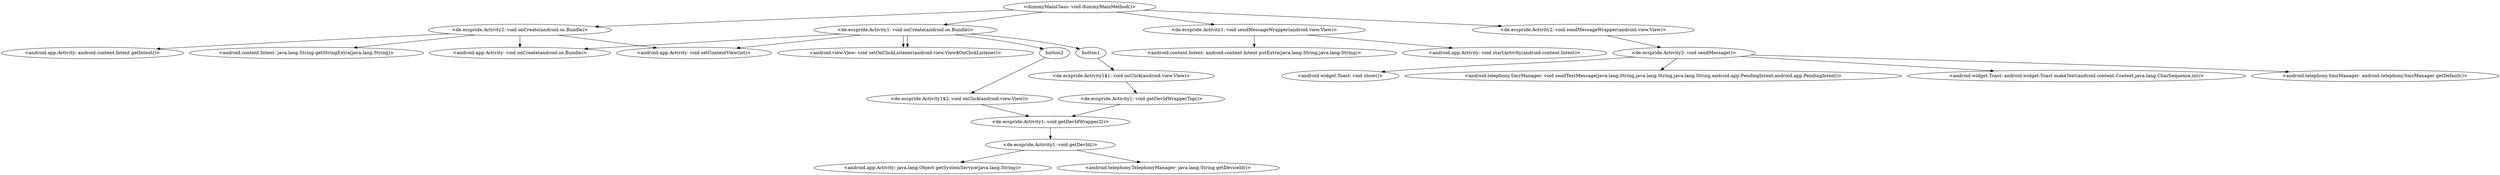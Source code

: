 digraph "callgraph" {
    "<dummyMainClass: void dummyMainMethod()>"
    "<de.ecspride.Activity1: void onCreate(android.os.Bundle)>"
    "<dummyMainClass: void dummyMainMethod()>"->"<de.ecspride.Activity1: void onCreate(android.os.Bundle)>";
    "<de.ecspride.Activity1: void sendMessageWrapper(android.view.View)>"
    "<dummyMainClass: void dummyMainMethod()>"->"<de.ecspride.Activity1: void sendMessageWrapper(android.view.View)>";
    "<de.ecspride.Activity1$2: void onClick(android.view.View)>"
    "<de.ecspride.Activity1$1: void onClick(android.view.View)>"
    "<de.ecspride.Activity2: void onCreate(android.os.Bundle)>"
    "<dummyMainClass: void dummyMainMethod()>"->"<de.ecspride.Activity2: void onCreate(android.os.Bundle)>";
    "<de.ecspride.Activity2: void sendMessageWrapper(android.view.View)>"
    "<dummyMainClass: void dummyMainMethod()>"->"<de.ecspride.Activity2: void sendMessageWrapper(android.view.View)>";
    "<android.app.Activity: void onCreate(android.os.Bundle)>"
    "<de.ecspride.Activity1: void onCreate(android.os.Bundle)>"->"<android.app.Activity: void onCreate(android.os.Bundle)>";
    "<android.app.Activity: void setContentView(int)>"
    "<de.ecspride.Activity1: void onCreate(android.os.Bundle)>"->"<android.app.Activity: void setContentView(int)>";
    "<android.view.View: void setOnClickListener(android.view.View$OnClickListener)>"
    "<de.ecspride.Activity1: void onCreate(android.os.Bundle)>"->"<android.view.View: void setOnClickListener(android.view.View$OnClickListener)>";
    "<de.ecspride.Activity1: void onCreate(android.os.Bundle)>"->"<android.view.View: void setOnClickListener(android.view.View$OnClickListener)>";
    "<android.content.Intent: android.content.Intent putExtra(java.lang.String,java.lang.String)>"
    "<de.ecspride.Activity1: void sendMessageWrapper(android.view.View)>"->"<android.content.Intent: android.content.Intent putExtra(java.lang.String,java.lang.String)>";
    "<android.app.Activity: void startActivity(android.content.Intent)>"
    "<de.ecspride.Activity1: void sendMessageWrapper(android.view.View)>"->"<android.app.Activity: void startActivity(android.content.Intent)>";
    "<de.ecspride.Activity1: void getDevIdWrapper2()>"
    "<de.ecspride.Activity1$2: void onClick(android.view.View)>"->"<de.ecspride.Activity1: void getDevIdWrapper2()>";
    "<de.ecspride.Activity1: void getDevIdWrapperTop()>"
    "<de.ecspride.Activity1$1: void onClick(android.view.View)>"->"<de.ecspride.Activity1: void getDevIdWrapperTop()>";
    "<de.ecspride.Activity2: void onCreate(android.os.Bundle)>"->"<android.app.Activity: void onCreate(android.os.Bundle)>";
    "<android.app.Activity: android.content.Intent getIntent()>"
    "<de.ecspride.Activity2: void onCreate(android.os.Bundle)>"->"<android.app.Activity: android.content.Intent getIntent()>";
    "<de.ecspride.Activity2: void onCreate(android.os.Bundle)>"->"<android.app.Activity: void setContentView(int)>";
    "<android.content.Intent: java.lang.String getStringExtra(java.lang.String)>"
    "<de.ecspride.Activity2: void onCreate(android.os.Bundle)>"->"<android.content.Intent: java.lang.String getStringExtra(java.lang.String)>";
    "<de.ecspride.Activity2: void sendMessage()>"
    "<de.ecspride.Activity2: void sendMessageWrapper(android.view.View)>"->"<de.ecspride.Activity2: void sendMessage()>";
    "<android.widget.Toast: android.widget.Toast makeText(android.content.Context,java.lang.CharSequence,int)>"
    "<de.ecspride.Activity2: void sendMessage()>"->"<android.widget.Toast: android.widget.Toast makeText(android.content.Context,java.lang.CharSequence,int)>";
    "<android.telephony.SmsManager: android.telephony.SmsManager getDefault()>"
    "<de.ecspride.Activity2: void sendMessage()>"->"<android.telephony.SmsManager: android.telephony.SmsManager getDefault()>";
    "<de.ecspride.Activity1: void getDevId()>"
    "<de.ecspride.Activity1: void getDevIdWrapper2()>"->"<de.ecspride.Activity1: void getDevId()>";
    "<de.ecspride.Activity1: void getDevIdWrapperTop()>"->"<de.ecspride.Activity1: void getDevIdWrapper2()>";
    "<android.widget.Toast: void show()>"
    "<de.ecspride.Activity2: void sendMessage()>"->"<android.widget.Toast: void show()>";
    "<android.telephony.SmsManager: void sendTextMessage(java.lang.String,java.lang.String,java.lang.String,android.app.PendingIntent,android.app.PendingIntent)>"
    "<de.ecspride.Activity2: void sendMessage()>"->"<android.telephony.SmsManager: void sendTextMessage(java.lang.String,java.lang.String,java.lang.String,android.app.PendingIntent,android.app.PendingIntent)>";
    "<android.app.Activity: java.lang.Object getSystemService(java.lang.String)>"
    "<de.ecspride.Activity1: void getDevId()>"->"<android.app.Activity: java.lang.Object getSystemService(java.lang.String)>";
    "<android.telephony.TelephonyManager: java.lang.String getDeviceId()>"
    "<de.ecspride.Activity1: void getDevId()>"->"<android.telephony.TelephonyManager: java.lang.String getDeviceId()>";
    "<de.ecspride.Activity1: void onCreate(android.os.Bundle)>"->"button2";
"button2"->"<de.ecspride.Activity1$2: void onClick(android.view.View)>";
    "<de.ecspride.Activity1: void onCreate(android.os.Bundle)>"->"button1";
"button1"->"<de.ecspride.Activity1$1: void onClick(android.view.View)>";
}
